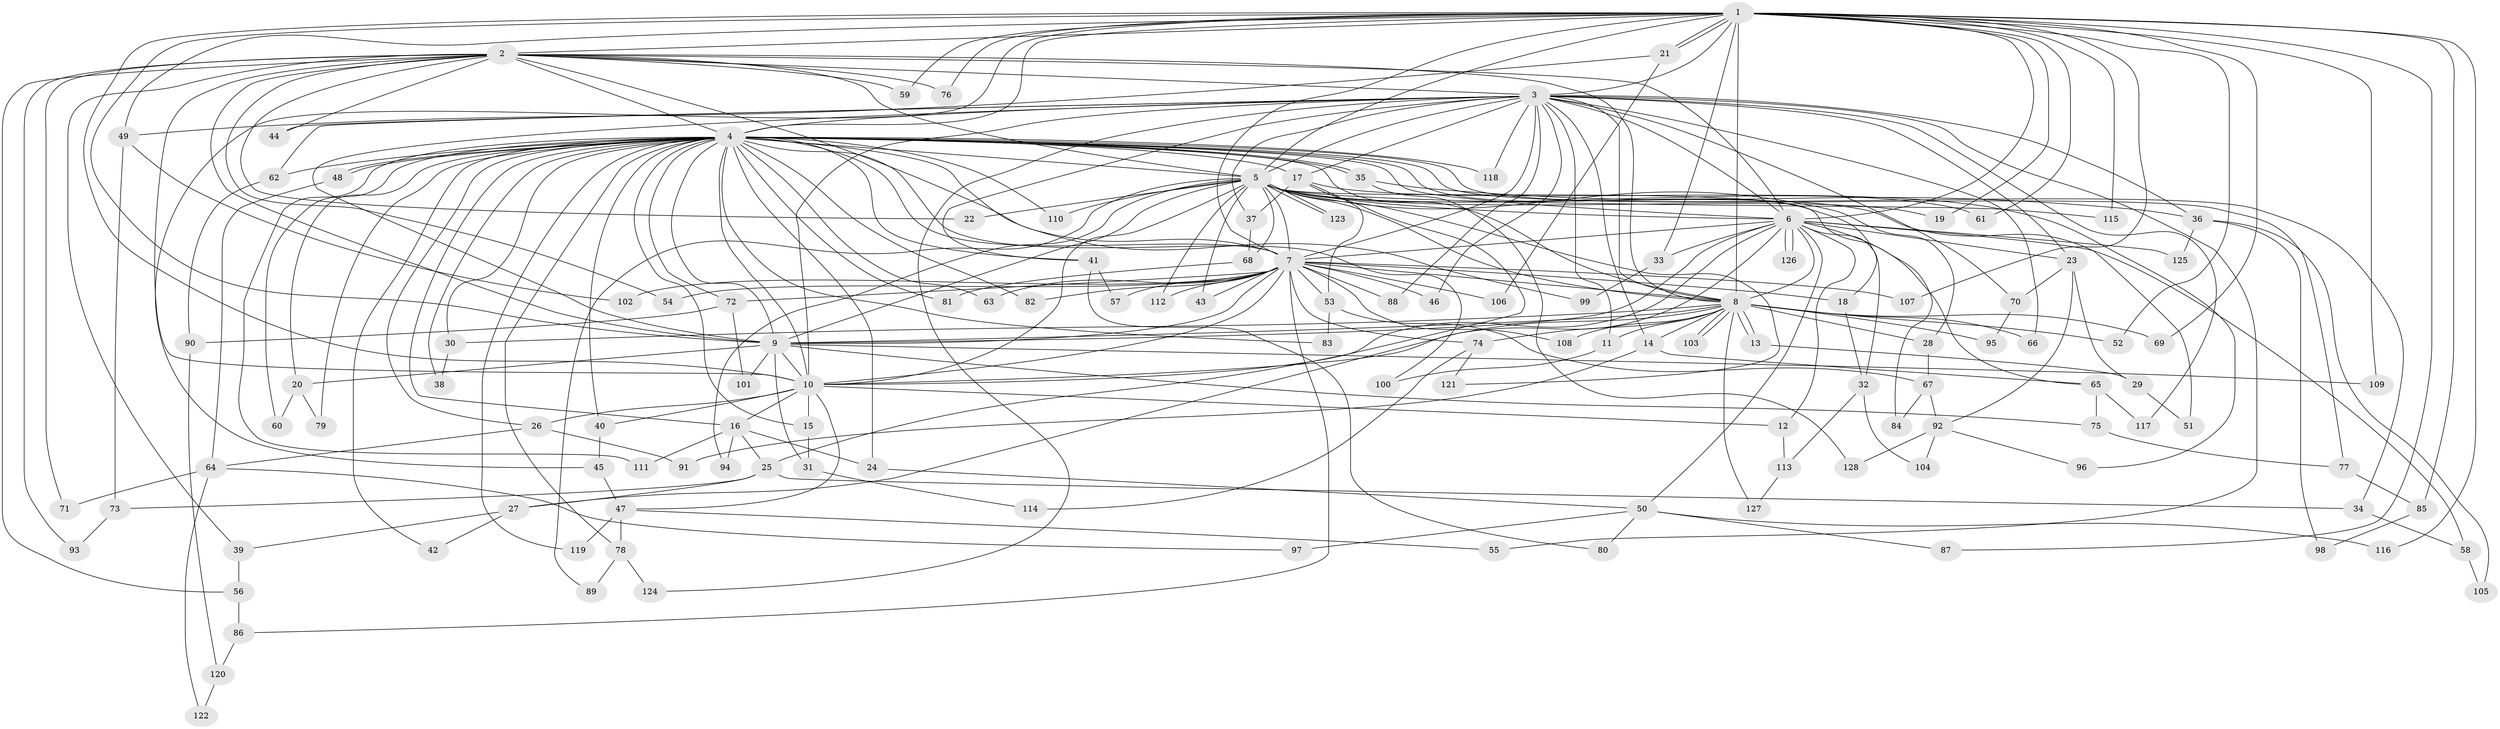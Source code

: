 // coarse degree distribution, {24: 0.01020408163265306, 33: 0.01020408163265306, 26: 0.01020408163265306, 40: 0.01020408163265306, 22: 0.02040816326530612, 19: 0.01020408163265306, 13: 0.02040816326530612, 3: 0.20408163265306123, 4: 0.10204081632653061, 6: 0.030612244897959183, 8: 0.01020408163265306, 2: 0.47959183673469385, 5: 0.05102040816326531, 7: 0.02040816326530612, 1: 0.01020408163265306}
// Generated by graph-tools (version 1.1) at 2025/41/03/06/25 10:41:40]
// undirected, 128 vertices, 281 edges
graph export_dot {
graph [start="1"]
  node [color=gray90,style=filled];
  1;
  2;
  3;
  4;
  5;
  6;
  7;
  8;
  9;
  10;
  11;
  12;
  13;
  14;
  15;
  16;
  17;
  18;
  19;
  20;
  21;
  22;
  23;
  24;
  25;
  26;
  27;
  28;
  29;
  30;
  31;
  32;
  33;
  34;
  35;
  36;
  37;
  38;
  39;
  40;
  41;
  42;
  43;
  44;
  45;
  46;
  47;
  48;
  49;
  50;
  51;
  52;
  53;
  54;
  55;
  56;
  57;
  58;
  59;
  60;
  61;
  62;
  63;
  64;
  65;
  66;
  67;
  68;
  69;
  70;
  71;
  72;
  73;
  74;
  75;
  76;
  77;
  78;
  79;
  80;
  81;
  82;
  83;
  84;
  85;
  86;
  87;
  88;
  89;
  90;
  91;
  92;
  93;
  94;
  95;
  96;
  97;
  98;
  99;
  100;
  101;
  102;
  103;
  104;
  105;
  106;
  107;
  108;
  109;
  110;
  111;
  112;
  113;
  114;
  115;
  116;
  117;
  118;
  119;
  120;
  121;
  122;
  123;
  124;
  125;
  126;
  127;
  128;
  1 -- 2;
  1 -- 3;
  1 -- 4;
  1 -- 5;
  1 -- 6;
  1 -- 7;
  1 -- 8;
  1 -- 9;
  1 -- 10;
  1 -- 19;
  1 -- 21;
  1 -- 21;
  1 -- 33;
  1 -- 45;
  1 -- 49;
  1 -- 52;
  1 -- 59;
  1 -- 61;
  1 -- 69;
  1 -- 76;
  1 -- 85;
  1 -- 87;
  1 -- 107;
  1 -- 109;
  1 -- 115;
  1 -- 116;
  2 -- 3;
  2 -- 4;
  2 -- 5;
  2 -- 6;
  2 -- 7;
  2 -- 8;
  2 -- 9;
  2 -- 10;
  2 -- 22;
  2 -- 39;
  2 -- 44;
  2 -- 54;
  2 -- 56;
  2 -- 59;
  2 -- 71;
  2 -- 76;
  2 -- 93;
  3 -- 4;
  3 -- 5;
  3 -- 6;
  3 -- 7;
  3 -- 8;
  3 -- 9;
  3 -- 10;
  3 -- 11;
  3 -- 14;
  3 -- 17;
  3 -- 23;
  3 -- 36;
  3 -- 37;
  3 -- 41;
  3 -- 44;
  3 -- 46;
  3 -- 55;
  3 -- 62;
  3 -- 66;
  3 -- 70;
  3 -- 88;
  3 -- 117;
  3 -- 118;
  3 -- 124;
  4 -- 5;
  4 -- 6;
  4 -- 7;
  4 -- 8;
  4 -- 9;
  4 -- 10;
  4 -- 15;
  4 -- 16;
  4 -- 17;
  4 -- 18;
  4 -- 20;
  4 -- 24;
  4 -- 26;
  4 -- 30;
  4 -- 34;
  4 -- 35;
  4 -- 35;
  4 -- 38;
  4 -- 40;
  4 -- 41;
  4 -- 42;
  4 -- 48;
  4 -- 48;
  4 -- 60;
  4 -- 62;
  4 -- 63;
  4 -- 72;
  4 -- 77;
  4 -- 78;
  4 -- 79;
  4 -- 81;
  4 -- 82;
  4 -- 83;
  4 -- 99;
  4 -- 100;
  4 -- 110;
  4 -- 111;
  4 -- 118;
  4 -- 119;
  5 -- 6;
  5 -- 7;
  5 -- 8;
  5 -- 9;
  5 -- 10;
  5 -- 19;
  5 -- 22;
  5 -- 28;
  5 -- 43;
  5 -- 51;
  5 -- 61;
  5 -- 68;
  5 -- 84;
  5 -- 89;
  5 -- 94;
  5 -- 110;
  5 -- 112;
  5 -- 115;
  5 -- 121;
  5 -- 123;
  5 -- 123;
  6 -- 7;
  6 -- 8;
  6 -- 9;
  6 -- 10;
  6 -- 12;
  6 -- 23;
  6 -- 27;
  6 -- 32;
  6 -- 33;
  6 -- 50;
  6 -- 58;
  6 -- 65;
  6 -- 125;
  6 -- 126;
  6 -- 126;
  7 -- 8;
  7 -- 9;
  7 -- 10;
  7 -- 18;
  7 -- 43;
  7 -- 46;
  7 -- 53;
  7 -- 54;
  7 -- 57;
  7 -- 63;
  7 -- 72;
  7 -- 74;
  7 -- 82;
  7 -- 86;
  7 -- 88;
  7 -- 102;
  7 -- 106;
  7 -- 107;
  7 -- 108;
  7 -- 112;
  8 -- 9;
  8 -- 10;
  8 -- 11;
  8 -- 13;
  8 -- 13;
  8 -- 14;
  8 -- 28;
  8 -- 30;
  8 -- 52;
  8 -- 66;
  8 -- 69;
  8 -- 74;
  8 -- 95;
  8 -- 103;
  8 -- 103;
  8 -- 108;
  8 -- 127;
  9 -- 10;
  9 -- 20;
  9 -- 31;
  9 -- 75;
  9 -- 101;
  9 -- 109;
  10 -- 12;
  10 -- 15;
  10 -- 16;
  10 -- 26;
  10 -- 40;
  10 -- 47;
  11 -- 100;
  12 -- 113;
  13 -- 29;
  14 -- 65;
  14 -- 91;
  15 -- 31;
  16 -- 24;
  16 -- 25;
  16 -- 94;
  16 -- 111;
  17 -- 25;
  17 -- 37;
  17 -- 53;
  17 -- 96;
  18 -- 32;
  20 -- 60;
  20 -- 79;
  21 -- 49;
  21 -- 106;
  23 -- 29;
  23 -- 70;
  23 -- 92;
  24 -- 50;
  25 -- 27;
  25 -- 34;
  25 -- 73;
  26 -- 64;
  26 -- 91;
  27 -- 39;
  27 -- 42;
  28 -- 67;
  29 -- 51;
  30 -- 38;
  31 -- 114;
  32 -- 104;
  32 -- 113;
  33 -- 99;
  34 -- 58;
  35 -- 36;
  35 -- 128;
  36 -- 98;
  36 -- 105;
  36 -- 125;
  37 -- 68;
  39 -- 56;
  40 -- 45;
  41 -- 57;
  41 -- 80;
  45 -- 47;
  47 -- 55;
  47 -- 78;
  47 -- 119;
  48 -- 64;
  49 -- 73;
  49 -- 102;
  50 -- 80;
  50 -- 87;
  50 -- 97;
  50 -- 116;
  53 -- 67;
  53 -- 83;
  56 -- 86;
  58 -- 105;
  62 -- 90;
  64 -- 71;
  64 -- 97;
  64 -- 122;
  65 -- 75;
  65 -- 117;
  67 -- 84;
  67 -- 92;
  68 -- 81;
  70 -- 95;
  72 -- 90;
  72 -- 101;
  73 -- 93;
  74 -- 114;
  74 -- 121;
  75 -- 77;
  77 -- 85;
  78 -- 89;
  78 -- 124;
  85 -- 98;
  86 -- 120;
  90 -- 120;
  92 -- 96;
  92 -- 104;
  92 -- 128;
  113 -- 127;
  120 -- 122;
}
